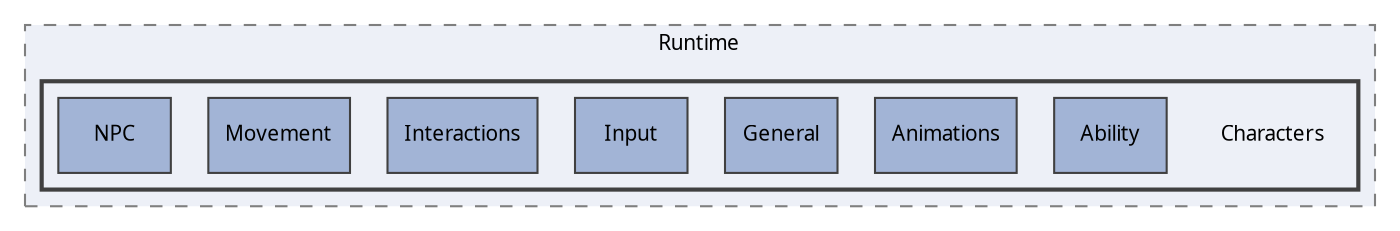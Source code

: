 digraph "Characters"
{
 // LATEX_PDF_SIZE
  edge [fontname="Calibrii",fontsize="10",labelfontname="Calibrii",labelfontsize="10"];
  node [fontname="Calibrii",fontsize="10",shape=record];
  compound=true
  subgraph clusterdir_986a059e7bfcc3c70acbbcf04d55a08e {
    graph [ bgcolor="#edf0f7", pencolor="grey50", style="filled,dashed,", label="Runtime", fontname="Calibrii", fontsize="10", URL="dir_986a059e7bfcc3c70acbbcf04d55a08e.html"]
  subgraph clusterdir_d246d505dd15704a91f1b72223078db8 {
    graph [ bgcolor="#edf0f7", pencolor="grey25", style="filled,bold,", label="", fontname="Calibrii", fontsize="10", URL="dir_d246d505dd15704a91f1b72223078db8.html"]
    dir_d246d505dd15704a91f1b72223078db8 [shape=plaintext, label="Characters"];
  dir_9c7a505e9299ad14c4fbde0877c62ab1 [shape=box, label="Ability", style="filled,", fillcolor="#a2b4d6", color="grey25", URL="dir_9c7a505e9299ad14c4fbde0877c62ab1.html"];
  dir_50058cc8ab76443b54e07c31601e6119 [shape=box, label="Animations", style="filled,", fillcolor="#a2b4d6", color="grey25", URL="dir_50058cc8ab76443b54e07c31601e6119.html"];
  dir_a1b10d796555dfc587f744af2a712fd4 [shape=box, label="General", style="filled,", fillcolor="#a2b4d6", color="grey25", URL="dir_a1b10d796555dfc587f744af2a712fd4.html"];
  dir_bec1d07456aa991b56740d36aa6dffc9 [shape=box, label="Input", style="filled,", fillcolor="#a2b4d6", color="grey25", URL="dir_bec1d07456aa991b56740d36aa6dffc9.html"];
  dir_69dbbbb9589ecbea7c0f11573d862e6e [shape=box, label="Interactions", style="filled,", fillcolor="#a2b4d6", color="grey25", URL="dir_69dbbbb9589ecbea7c0f11573d862e6e.html"];
  dir_70c3eb156e6529fb3c9fdff84b1379d4 [shape=box, label="Movement", style="filled,", fillcolor="#a2b4d6", color="grey25", URL="dir_70c3eb156e6529fb3c9fdff84b1379d4.html"];
  dir_f16311a9a04a53072a423506c5c105d0 [shape=box, label="NPC", style="filled,", fillcolor="#a2b4d6", color="grey25", URL="dir_f16311a9a04a53072a423506c5c105d0.html"];
  }
  }
}
